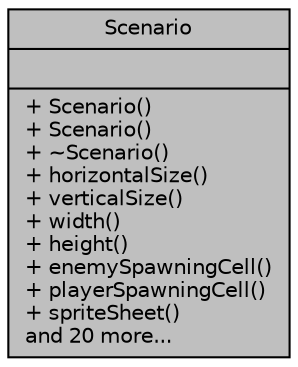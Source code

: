 digraph "Scenario"
{
  edge [fontname="Helvetica",fontsize="10",labelfontname="Helvetica",labelfontsize="10"];
  node [fontname="Helvetica",fontsize="10",shape=record];
  Node1 [label="{Scenario\n||+ Scenario()\l+ Scenario()\l+ ~Scenario()\l+ horizontalSize()\l+ verticalSize()\l+ width()\l+ height()\l+ enemySpawningCell()\l+ playerSpawningCell()\l+ spriteSheet()\land 20 more...\l}",height=0.2,width=0.4,color="black", fillcolor="grey75", style="filled" fontcolor="black"];
}
